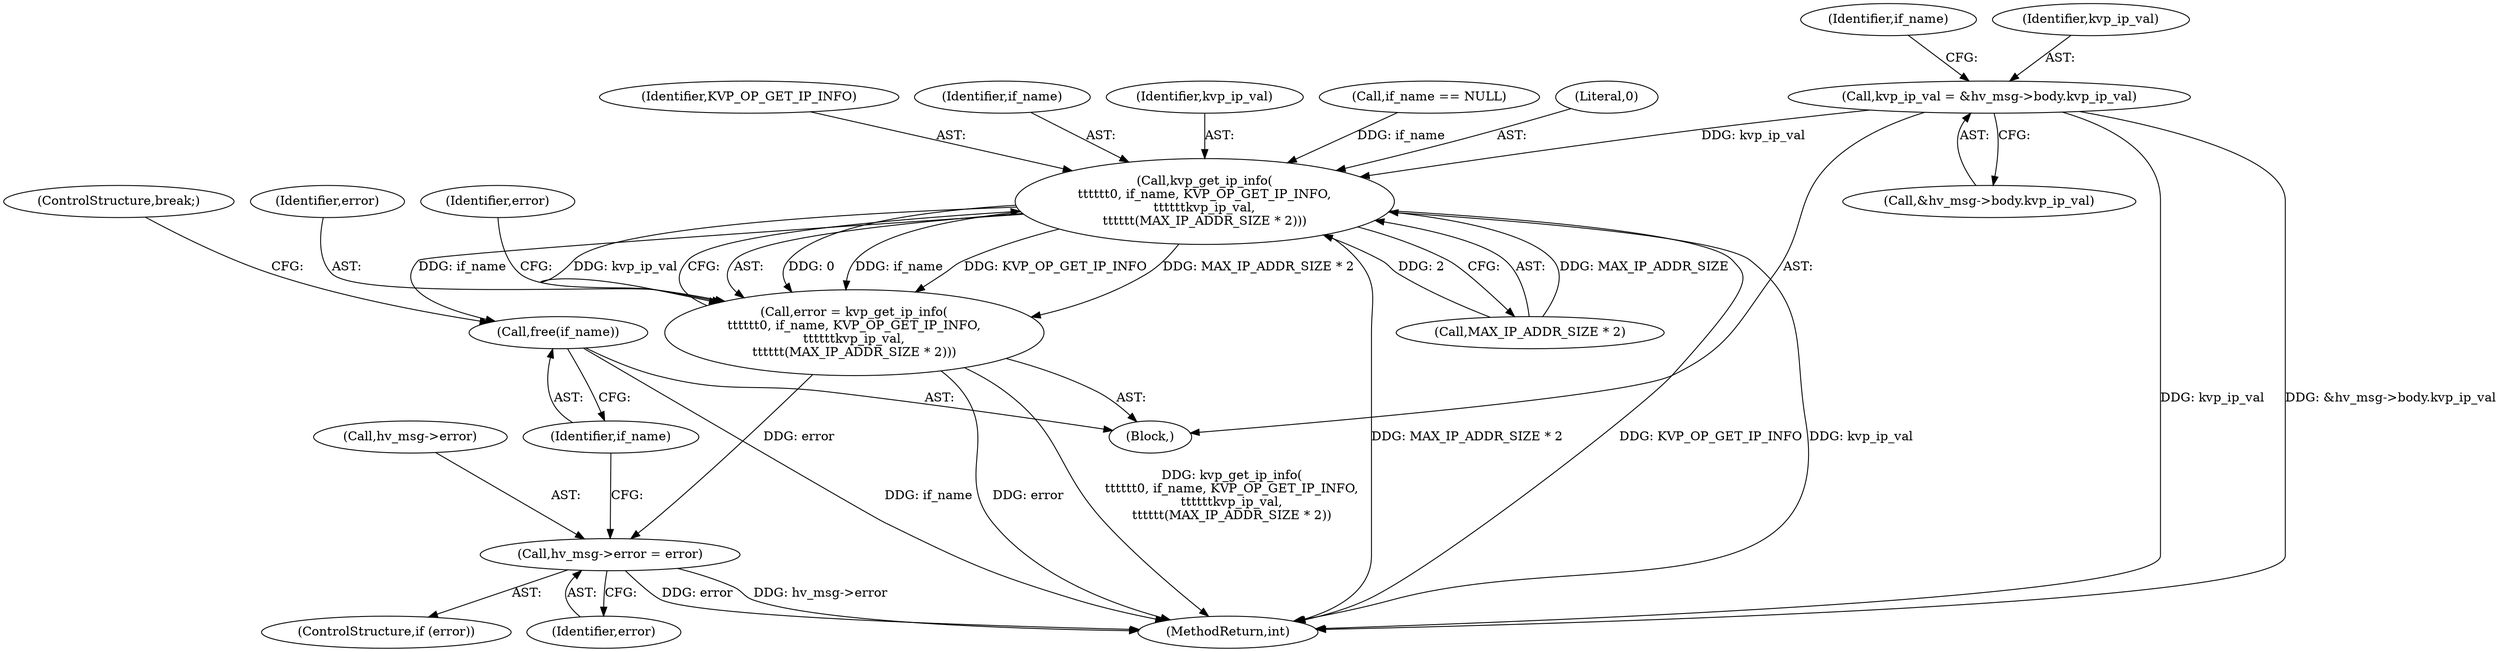 digraph "0_linux_95a69adab9acfc3981c504737a2b6578e4d846ef@pointer" {
"1000445" [label="(Call,kvp_ip_val = &hv_msg->body.kvp_ip_val)"];
"1000474" [label="(Call,kvp_get_ip_info(\n\t\t\t\t\t\t0, if_name, KVP_OP_GET_IP_INFO,\n\t\t\t\t\t\tkvp_ip_val,\n\t\t\t\t\t\t(MAX_IP_ADDR_SIZE * 2)))"];
"1000472" [label="(Call,error = kvp_get_ip_info(\n\t\t\t\t\t\t0, if_name, KVP_OP_GET_IP_INFO,\n\t\t\t\t\t\tkvp_ip_val,\n\t\t\t\t\t\t(MAX_IP_ADDR_SIZE * 2)))"];
"1000484" [label="(Call,hv_msg->error = error)"];
"1000489" [label="(Call,free(if_name))"];
"1000479" [label="(Call,MAX_IP_ADDR_SIZE * 2)"];
"1000477" [label="(Identifier,KVP_OP_GET_IP_INFO)"];
"1000443" [label="(Block,)"];
"1000476" [label="(Identifier,if_name)"];
"1000478" [label="(Identifier,kvp_ip_val)"];
"1000473" [label="(Identifier,error)"];
"1000462" [label="(Call,if_name == NULL)"];
"1000489" [label="(Call,free(if_name))"];
"1000483" [label="(Identifier,error)"];
"1000474" [label="(Call,kvp_get_ip_info(\n\t\t\t\t\t\t0, if_name, KVP_OP_GET_IP_INFO,\n\t\t\t\t\t\tkvp_ip_val,\n\t\t\t\t\t\t(MAX_IP_ADDR_SIZE * 2)))"];
"1000491" [label="(ControlStructure,break;)"];
"1000482" [label="(ControlStructure,if (error))"];
"1000454" [label="(Identifier,if_name)"];
"1000490" [label="(Identifier,if_name)"];
"1000485" [label="(Call,hv_msg->error)"];
"1000472" [label="(Call,error = kvp_get_ip_info(\n\t\t\t\t\t\t0, if_name, KVP_OP_GET_IP_INFO,\n\t\t\t\t\t\tkvp_ip_val,\n\t\t\t\t\t\t(MAX_IP_ADDR_SIZE * 2)))"];
"1000445" [label="(Call,kvp_ip_val = &hv_msg->body.kvp_ip_val)"];
"1000876" [label="(MethodReturn,int)"];
"1000447" [label="(Call,&hv_msg->body.kvp_ip_val)"];
"1000488" [label="(Identifier,error)"];
"1000484" [label="(Call,hv_msg->error = error)"];
"1000446" [label="(Identifier,kvp_ip_val)"];
"1000475" [label="(Literal,0)"];
"1000445" -> "1000443"  [label="AST: "];
"1000445" -> "1000447"  [label="CFG: "];
"1000446" -> "1000445"  [label="AST: "];
"1000447" -> "1000445"  [label="AST: "];
"1000454" -> "1000445"  [label="CFG: "];
"1000445" -> "1000876"  [label="DDG: kvp_ip_val"];
"1000445" -> "1000876"  [label="DDG: &hv_msg->body.kvp_ip_val"];
"1000445" -> "1000474"  [label="DDG: kvp_ip_val"];
"1000474" -> "1000472"  [label="AST: "];
"1000474" -> "1000479"  [label="CFG: "];
"1000475" -> "1000474"  [label="AST: "];
"1000476" -> "1000474"  [label="AST: "];
"1000477" -> "1000474"  [label="AST: "];
"1000478" -> "1000474"  [label="AST: "];
"1000479" -> "1000474"  [label="AST: "];
"1000472" -> "1000474"  [label="CFG: "];
"1000474" -> "1000876"  [label="DDG: MAX_IP_ADDR_SIZE * 2"];
"1000474" -> "1000876"  [label="DDG: KVP_OP_GET_IP_INFO"];
"1000474" -> "1000876"  [label="DDG: kvp_ip_val"];
"1000474" -> "1000472"  [label="DDG: 0"];
"1000474" -> "1000472"  [label="DDG: if_name"];
"1000474" -> "1000472"  [label="DDG: KVP_OP_GET_IP_INFO"];
"1000474" -> "1000472"  [label="DDG: MAX_IP_ADDR_SIZE * 2"];
"1000474" -> "1000472"  [label="DDG: kvp_ip_val"];
"1000462" -> "1000474"  [label="DDG: if_name"];
"1000479" -> "1000474"  [label="DDG: MAX_IP_ADDR_SIZE"];
"1000479" -> "1000474"  [label="DDG: 2"];
"1000474" -> "1000489"  [label="DDG: if_name"];
"1000472" -> "1000443"  [label="AST: "];
"1000473" -> "1000472"  [label="AST: "];
"1000483" -> "1000472"  [label="CFG: "];
"1000472" -> "1000876"  [label="DDG: kvp_get_ip_info(\n\t\t\t\t\t\t0, if_name, KVP_OP_GET_IP_INFO,\n\t\t\t\t\t\tkvp_ip_val,\n\t\t\t\t\t\t(MAX_IP_ADDR_SIZE * 2))"];
"1000472" -> "1000876"  [label="DDG: error"];
"1000472" -> "1000484"  [label="DDG: error"];
"1000484" -> "1000482"  [label="AST: "];
"1000484" -> "1000488"  [label="CFG: "];
"1000485" -> "1000484"  [label="AST: "];
"1000488" -> "1000484"  [label="AST: "];
"1000490" -> "1000484"  [label="CFG: "];
"1000484" -> "1000876"  [label="DDG: error"];
"1000484" -> "1000876"  [label="DDG: hv_msg->error"];
"1000489" -> "1000443"  [label="AST: "];
"1000489" -> "1000490"  [label="CFG: "];
"1000490" -> "1000489"  [label="AST: "];
"1000491" -> "1000489"  [label="CFG: "];
"1000489" -> "1000876"  [label="DDG: if_name"];
}
